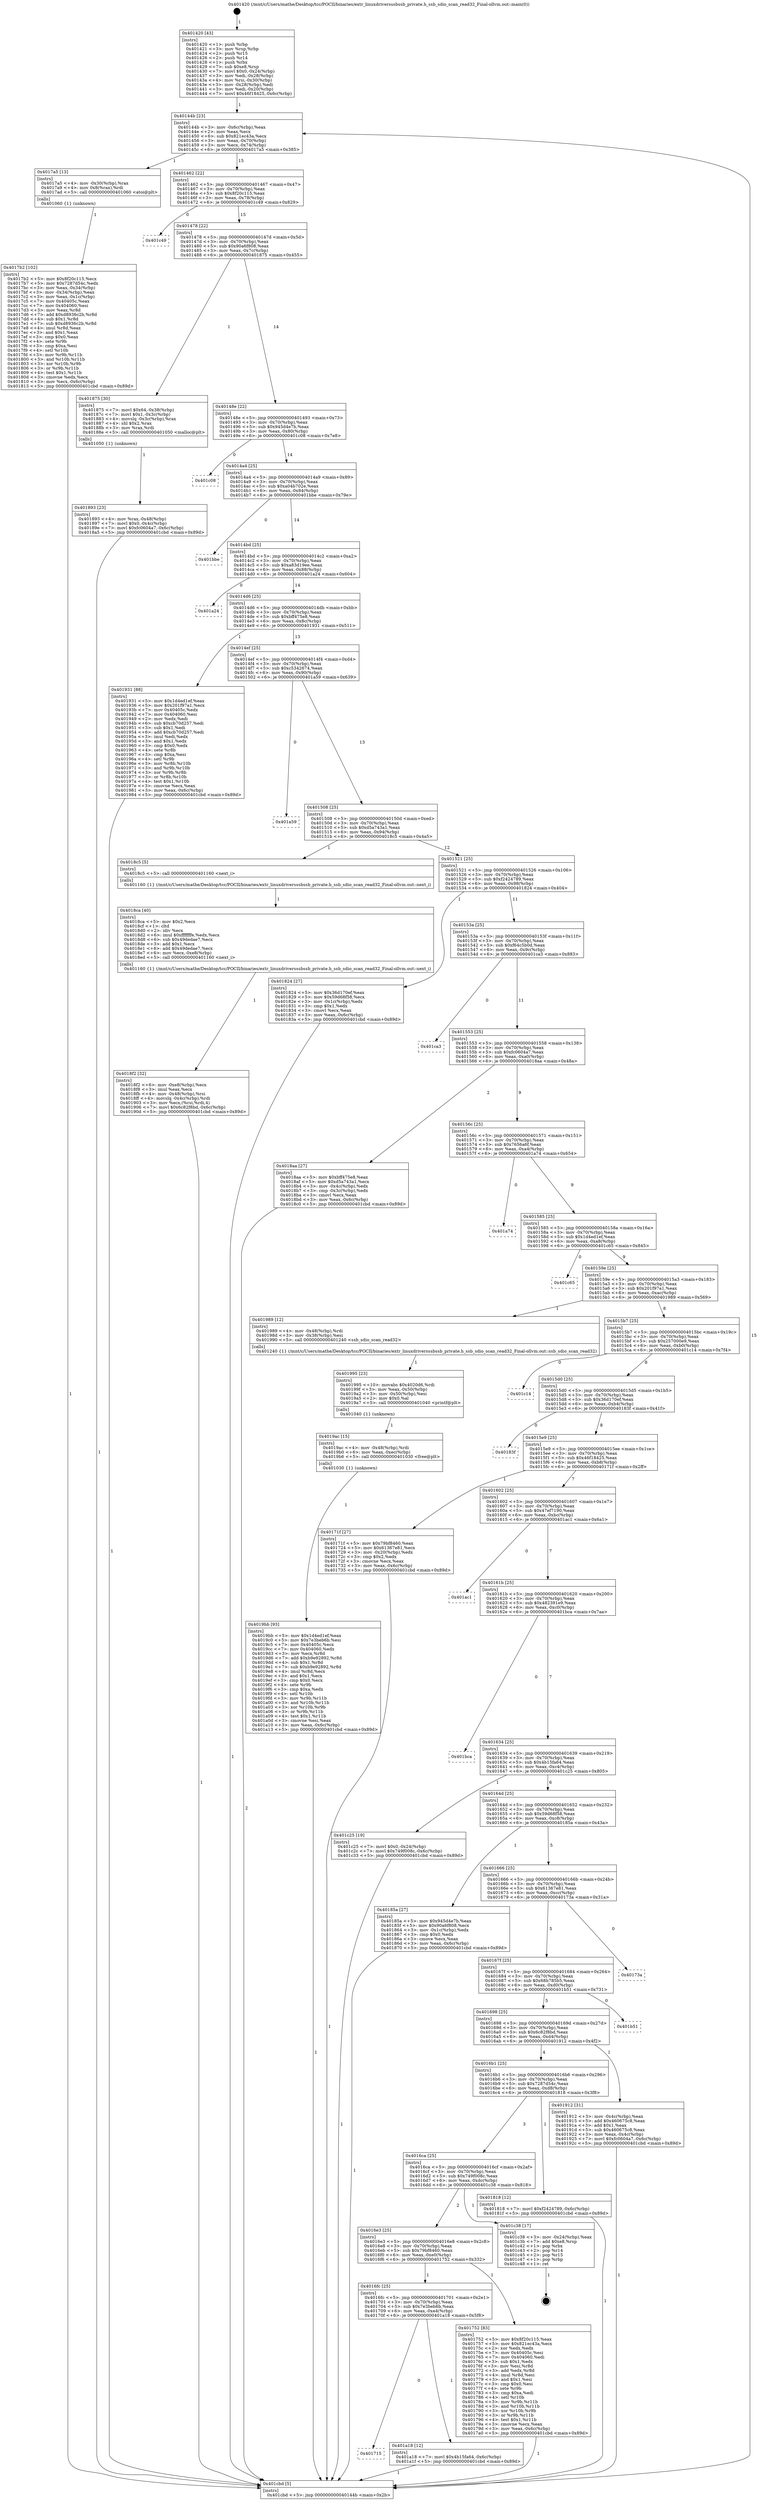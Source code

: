digraph "0x401420" {
  label = "0x401420 (/mnt/c/Users/mathe/Desktop/tcc/POCII/binaries/extr_linuxdriversssbssb_private.h_ssb_sdio_scan_read32_Final-ollvm.out::main(0))"
  labelloc = "t"
  node[shape=record]

  Entry [label="",width=0.3,height=0.3,shape=circle,fillcolor=black,style=filled]
  "0x40144b" [label="{
     0x40144b [23]\l
     | [instrs]\l
     &nbsp;&nbsp;0x40144b \<+3\>: mov -0x6c(%rbp),%eax\l
     &nbsp;&nbsp;0x40144e \<+2\>: mov %eax,%ecx\l
     &nbsp;&nbsp;0x401450 \<+6\>: sub $0x821ec43a,%ecx\l
     &nbsp;&nbsp;0x401456 \<+3\>: mov %eax,-0x70(%rbp)\l
     &nbsp;&nbsp;0x401459 \<+3\>: mov %ecx,-0x74(%rbp)\l
     &nbsp;&nbsp;0x40145c \<+6\>: je 00000000004017a5 \<main+0x385\>\l
  }"]
  "0x4017a5" [label="{
     0x4017a5 [13]\l
     | [instrs]\l
     &nbsp;&nbsp;0x4017a5 \<+4\>: mov -0x30(%rbp),%rax\l
     &nbsp;&nbsp;0x4017a9 \<+4\>: mov 0x8(%rax),%rdi\l
     &nbsp;&nbsp;0x4017ad \<+5\>: call 0000000000401060 \<atoi@plt\>\l
     | [calls]\l
     &nbsp;&nbsp;0x401060 \{1\} (unknown)\l
  }"]
  "0x401462" [label="{
     0x401462 [22]\l
     | [instrs]\l
     &nbsp;&nbsp;0x401462 \<+5\>: jmp 0000000000401467 \<main+0x47\>\l
     &nbsp;&nbsp;0x401467 \<+3\>: mov -0x70(%rbp),%eax\l
     &nbsp;&nbsp;0x40146a \<+5\>: sub $0x8f20c115,%eax\l
     &nbsp;&nbsp;0x40146f \<+3\>: mov %eax,-0x78(%rbp)\l
     &nbsp;&nbsp;0x401472 \<+6\>: je 0000000000401c49 \<main+0x829\>\l
  }"]
  Exit [label="",width=0.3,height=0.3,shape=circle,fillcolor=black,style=filled,peripheries=2]
  "0x401c49" [label="{
     0x401c49\l
  }", style=dashed]
  "0x401478" [label="{
     0x401478 [22]\l
     | [instrs]\l
     &nbsp;&nbsp;0x401478 \<+5\>: jmp 000000000040147d \<main+0x5d\>\l
     &nbsp;&nbsp;0x40147d \<+3\>: mov -0x70(%rbp),%eax\l
     &nbsp;&nbsp;0x401480 \<+5\>: sub $0x90a6f808,%eax\l
     &nbsp;&nbsp;0x401485 \<+3\>: mov %eax,-0x7c(%rbp)\l
     &nbsp;&nbsp;0x401488 \<+6\>: je 0000000000401875 \<main+0x455\>\l
  }"]
  "0x401715" [label="{
     0x401715\l
  }", style=dashed]
  "0x401875" [label="{
     0x401875 [30]\l
     | [instrs]\l
     &nbsp;&nbsp;0x401875 \<+7\>: movl $0x64,-0x38(%rbp)\l
     &nbsp;&nbsp;0x40187c \<+7\>: movl $0x1,-0x3c(%rbp)\l
     &nbsp;&nbsp;0x401883 \<+4\>: movslq -0x3c(%rbp),%rax\l
     &nbsp;&nbsp;0x401887 \<+4\>: shl $0x2,%rax\l
     &nbsp;&nbsp;0x40188b \<+3\>: mov %rax,%rdi\l
     &nbsp;&nbsp;0x40188e \<+5\>: call 0000000000401050 \<malloc@plt\>\l
     | [calls]\l
     &nbsp;&nbsp;0x401050 \{1\} (unknown)\l
  }"]
  "0x40148e" [label="{
     0x40148e [22]\l
     | [instrs]\l
     &nbsp;&nbsp;0x40148e \<+5\>: jmp 0000000000401493 \<main+0x73\>\l
     &nbsp;&nbsp;0x401493 \<+3\>: mov -0x70(%rbp),%eax\l
     &nbsp;&nbsp;0x401496 \<+5\>: sub $0x945d4e7b,%eax\l
     &nbsp;&nbsp;0x40149b \<+3\>: mov %eax,-0x80(%rbp)\l
     &nbsp;&nbsp;0x40149e \<+6\>: je 0000000000401c08 \<main+0x7e8\>\l
  }"]
  "0x401a18" [label="{
     0x401a18 [12]\l
     | [instrs]\l
     &nbsp;&nbsp;0x401a18 \<+7\>: movl $0x4b15fa64,-0x6c(%rbp)\l
     &nbsp;&nbsp;0x401a1f \<+5\>: jmp 0000000000401cbd \<main+0x89d\>\l
  }"]
  "0x401c08" [label="{
     0x401c08\l
  }", style=dashed]
  "0x4014a4" [label="{
     0x4014a4 [25]\l
     | [instrs]\l
     &nbsp;&nbsp;0x4014a4 \<+5\>: jmp 00000000004014a9 \<main+0x89\>\l
     &nbsp;&nbsp;0x4014a9 \<+3\>: mov -0x70(%rbp),%eax\l
     &nbsp;&nbsp;0x4014ac \<+5\>: sub $0xa04b702e,%eax\l
     &nbsp;&nbsp;0x4014b1 \<+6\>: mov %eax,-0x84(%rbp)\l
     &nbsp;&nbsp;0x4014b7 \<+6\>: je 0000000000401bbe \<main+0x79e\>\l
  }"]
  "0x4019bb" [label="{
     0x4019bb [93]\l
     | [instrs]\l
     &nbsp;&nbsp;0x4019bb \<+5\>: mov $0x1d4ed1ef,%eax\l
     &nbsp;&nbsp;0x4019c0 \<+5\>: mov $0x7e3beb6b,%esi\l
     &nbsp;&nbsp;0x4019c5 \<+7\>: mov 0x40405c,%ecx\l
     &nbsp;&nbsp;0x4019cc \<+7\>: mov 0x404060,%edx\l
     &nbsp;&nbsp;0x4019d3 \<+3\>: mov %ecx,%r8d\l
     &nbsp;&nbsp;0x4019d6 \<+7\>: add $0xb9e92892,%r8d\l
     &nbsp;&nbsp;0x4019dd \<+4\>: sub $0x1,%r8d\l
     &nbsp;&nbsp;0x4019e1 \<+7\>: sub $0xb9e92892,%r8d\l
     &nbsp;&nbsp;0x4019e8 \<+4\>: imul %r8d,%ecx\l
     &nbsp;&nbsp;0x4019ec \<+3\>: and $0x1,%ecx\l
     &nbsp;&nbsp;0x4019ef \<+3\>: cmp $0x0,%ecx\l
     &nbsp;&nbsp;0x4019f2 \<+4\>: sete %r9b\l
     &nbsp;&nbsp;0x4019f6 \<+3\>: cmp $0xa,%edx\l
     &nbsp;&nbsp;0x4019f9 \<+4\>: setl %r10b\l
     &nbsp;&nbsp;0x4019fd \<+3\>: mov %r9b,%r11b\l
     &nbsp;&nbsp;0x401a00 \<+3\>: and %r10b,%r11b\l
     &nbsp;&nbsp;0x401a03 \<+3\>: xor %r10b,%r9b\l
     &nbsp;&nbsp;0x401a06 \<+3\>: or %r9b,%r11b\l
     &nbsp;&nbsp;0x401a09 \<+4\>: test $0x1,%r11b\l
     &nbsp;&nbsp;0x401a0d \<+3\>: cmovne %esi,%eax\l
     &nbsp;&nbsp;0x401a10 \<+3\>: mov %eax,-0x6c(%rbp)\l
     &nbsp;&nbsp;0x401a13 \<+5\>: jmp 0000000000401cbd \<main+0x89d\>\l
  }"]
  "0x401bbe" [label="{
     0x401bbe\l
  }", style=dashed]
  "0x4014bd" [label="{
     0x4014bd [25]\l
     | [instrs]\l
     &nbsp;&nbsp;0x4014bd \<+5\>: jmp 00000000004014c2 \<main+0xa2\>\l
     &nbsp;&nbsp;0x4014c2 \<+3\>: mov -0x70(%rbp),%eax\l
     &nbsp;&nbsp;0x4014c5 \<+5\>: sub $0xa83d19ee,%eax\l
     &nbsp;&nbsp;0x4014ca \<+6\>: mov %eax,-0x88(%rbp)\l
     &nbsp;&nbsp;0x4014d0 \<+6\>: je 0000000000401a24 \<main+0x604\>\l
  }"]
  "0x4019ac" [label="{
     0x4019ac [15]\l
     | [instrs]\l
     &nbsp;&nbsp;0x4019ac \<+4\>: mov -0x48(%rbp),%rdi\l
     &nbsp;&nbsp;0x4019b0 \<+6\>: mov %eax,-0xec(%rbp)\l
     &nbsp;&nbsp;0x4019b6 \<+5\>: call 0000000000401030 \<free@plt\>\l
     | [calls]\l
     &nbsp;&nbsp;0x401030 \{1\} (unknown)\l
  }"]
  "0x401a24" [label="{
     0x401a24\l
  }", style=dashed]
  "0x4014d6" [label="{
     0x4014d6 [25]\l
     | [instrs]\l
     &nbsp;&nbsp;0x4014d6 \<+5\>: jmp 00000000004014db \<main+0xbb\>\l
     &nbsp;&nbsp;0x4014db \<+3\>: mov -0x70(%rbp),%eax\l
     &nbsp;&nbsp;0x4014de \<+5\>: sub $0xbff475e8,%eax\l
     &nbsp;&nbsp;0x4014e3 \<+6\>: mov %eax,-0x8c(%rbp)\l
     &nbsp;&nbsp;0x4014e9 \<+6\>: je 0000000000401931 \<main+0x511\>\l
  }"]
  "0x401995" [label="{
     0x401995 [23]\l
     | [instrs]\l
     &nbsp;&nbsp;0x401995 \<+10\>: movabs $0x4020d6,%rdi\l
     &nbsp;&nbsp;0x40199f \<+3\>: mov %eax,-0x50(%rbp)\l
     &nbsp;&nbsp;0x4019a2 \<+3\>: mov -0x50(%rbp),%esi\l
     &nbsp;&nbsp;0x4019a5 \<+2\>: mov $0x0,%al\l
     &nbsp;&nbsp;0x4019a7 \<+5\>: call 0000000000401040 \<printf@plt\>\l
     | [calls]\l
     &nbsp;&nbsp;0x401040 \{1\} (unknown)\l
  }"]
  "0x401931" [label="{
     0x401931 [88]\l
     | [instrs]\l
     &nbsp;&nbsp;0x401931 \<+5\>: mov $0x1d4ed1ef,%eax\l
     &nbsp;&nbsp;0x401936 \<+5\>: mov $0x201f97a1,%ecx\l
     &nbsp;&nbsp;0x40193b \<+7\>: mov 0x40405c,%edx\l
     &nbsp;&nbsp;0x401942 \<+7\>: mov 0x404060,%esi\l
     &nbsp;&nbsp;0x401949 \<+2\>: mov %edx,%edi\l
     &nbsp;&nbsp;0x40194b \<+6\>: sub $0xcb70d257,%edi\l
     &nbsp;&nbsp;0x401951 \<+3\>: sub $0x1,%edi\l
     &nbsp;&nbsp;0x401954 \<+6\>: add $0xcb70d257,%edi\l
     &nbsp;&nbsp;0x40195a \<+3\>: imul %edi,%edx\l
     &nbsp;&nbsp;0x40195d \<+3\>: and $0x1,%edx\l
     &nbsp;&nbsp;0x401960 \<+3\>: cmp $0x0,%edx\l
     &nbsp;&nbsp;0x401963 \<+4\>: sete %r8b\l
     &nbsp;&nbsp;0x401967 \<+3\>: cmp $0xa,%esi\l
     &nbsp;&nbsp;0x40196a \<+4\>: setl %r9b\l
     &nbsp;&nbsp;0x40196e \<+3\>: mov %r8b,%r10b\l
     &nbsp;&nbsp;0x401971 \<+3\>: and %r9b,%r10b\l
     &nbsp;&nbsp;0x401974 \<+3\>: xor %r9b,%r8b\l
     &nbsp;&nbsp;0x401977 \<+3\>: or %r8b,%r10b\l
     &nbsp;&nbsp;0x40197a \<+4\>: test $0x1,%r10b\l
     &nbsp;&nbsp;0x40197e \<+3\>: cmovne %ecx,%eax\l
     &nbsp;&nbsp;0x401981 \<+3\>: mov %eax,-0x6c(%rbp)\l
     &nbsp;&nbsp;0x401984 \<+5\>: jmp 0000000000401cbd \<main+0x89d\>\l
  }"]
  "0x4014ef" [label="{
     0x4014ef [25]\l
     | [instrs]\l
     &nbsp;&nbsp;0x4014ef \<+5\>: jmp 00000000004014f4 \<main+0xd4\>\l
     &nbsp;&nbsp;0x4014f4 \<+3\>: mov -0x70(%rbp),%eax\l
     &nbsp;&nbsp;0x4014f7 \<+5\>: sub $0xc5342674,%eax\l
     &nbsp;&nbsp;0x4014fc \<+6\>: mov %eax,-0x90(%rbp)\l
     &nbsp;&nbsp;0x401502 \<+6\>: je 0000000000401a59 \<main+0x639\>\l
  }"]
  "0x4018f2" [label="{
     0x4018f2 [32]\l
     | [instrs]\l
     &nbsp;&nbsp;0x4018f2 \<+6\>: mov -0xe8(%rbp),%ecx\l
     &nbsp;&nbsp;0x4018f8 \<+3\>: imul %eax,%ecx\l
     &nbsp;&nbsp;0x4018fb \<+4\>: mov -0x48(%rbp),%rsi\l
     &nbsp;&nbsp;0x4018ff \<+4\>: movslq -0x4c(%rbp),%rdi\l
     &nbsp;&nbsp;0x401903 \<+3\>: mov %ecx,(%rsi,%rdi,4)\l
     &nbsp;&nbsp;0x401906 \<+7\>: movl $0x6c82f8bd,-0x6c(%rbp)\l
     &nbsp;&nbsp;0x40190d \<+5\>: jmp 0000000000401cbd \<main+0x89d\>\l
  }"]
  "0x401a59" [label="{
     0x401a59\l
  }", style=dashed]
  "0x401508" [label="{
     0x401508 [25]\l
     | [instrs]\l
     &nbsp;&nbsp;0x401508 \<+5\>: jmp 000000000040150d \<main+0xed\>\l
     &nbsp;&nbsp;0x40150d \<+3\>: mov -0x70(%rbp),%eax\l
     &nbsp;&nbsp;0x401510 \<+5\>: sub $0xd5a743a1,%eax\l
     &nbsp;&nbsp;0x401515 \<+6\>: mov %eax,-0x94(%rbp)\l
     &nbsp;&nbsp;0x40151b \<+6\>: je 00000000004018c5 \<main+0x4a5\>\l
  }"]
  "0x4018ca" [label="{
     0x4018ca [40]\l
     | [instrs]\l
     &nbsp;&nbsp;0x4018ca \<+5\>: mov $0x2,%ecx\l
     &nbsp;&nbsp;0x4018cf \<+1\>: cltd\l
     &nbsp;&nbsp;0x4018d0 \<+2\>: idiv %ecx\l
     &nbsp;&nbsp;0x4018d2 \<+6\>: imul $0xfffffffe,%edx,%ecx\l
     &nbsp;&nbsp;0x4018d8 \<+6\>: sub $0x49dedae7,%ecx\l
     &nbsp;&nbsp;0x4018de \<+3\>: add $0x1,%ecx\l
     &nbsp;&nbsp;0x4018e1 \<+6\>: add $0x49dedae7,%ecx\l
     &nbsp;&nbsp;0x4018e7 \<+6\>: mov %ecx,-0xe8(%rbp)\l
     &nbsp;&nbsp;0x4018ed \<+5\>: call 0000000000401160 \<next_i\>\l
     | [calls]\l
     &nbsp;&nbsp;0x401160 \{1\} (/mnt/c/Users/mathe/Desktop/tcc/POCII/binaries/extr_linuxdriversssbssb_private.h_ssb_sdio_scan_read32_Final-ollvm.out::next_i)\l
  }"]
  "0x4018c5" [label="{
     0x4018c5 [5]\l
     | [instrs]\l
     &nbsp;&nbsp;0x4018c5 \<+5\>: call 0000000000401160 \<next_i\>\l
     | [calls]\l
     &nbsp;&nbsp;0x401160 \{1\} (/mnt/c/Users/mathe/Desktop/tcc/POCII/binaries/extr_linuxdriversssbssb_private.h_ssb_sdio_scan_read32_Final-ollvm.out::next_i)\l
  }"]
  "0x401521" [label="{
     0x401521 [25]\l
     | [instrs]\l
     &nbsp;&nbsp;0x401521 \<+5\>: jmp 0000000000401526 \<main+0x106\>\l
     &nbsp;&nbsp;0x401526 \<+3\>: mov -0x70(%rbp),%eax\l
     &nbsp;&nbsp;0x401529 \<+5\>: sub $0xf2424789,%eax\l
     &nbsp;&nbsp;0x40152e \<+6\>: mov %eax,-0x98(%rbp)\l
     &nbsp;&nbsp;0x401534 \<+6\>: je 0000000000401824 \<main+0x404\>\l
  }"]
  "0x401893" [label="{
     0x401893 [23]\l
     | [instrs]\l
     &nbsp;&nbsp;0x401893 \<+4\>: mov %rax,-0x48(%rbp)\l
     &nbsp;&nbsp;0x401897 \<+7\>: movl $0x0,-0x4c(%rbp)\l
     &nbsp;&nbsp;0x40189e \<+7\>: movl $0xfc0604a7,-0x6c(%rbp)\l
     &nbsp;&nbsp;0x4018a5 \<+5\>: jmp 0000000000401cbd \<main+0x89d\>\l
  }"]
  "0x401824" [label="{
     0x401824 [27]\l
     | [instrs]\l
     &nbsp;&nbsp;0x401824 \<+5\>: mov $0x36d170ef,%eax\l
     &nbsp;&nbsp;0x401829 \<+5\>: mov $0x59d68f58,%ecx\l
     &nbsp;&nbsp;0x40182e \<+3\>: mov -0x1c(%rbp),%edx\l
     &nbsp;&nbsp;0x401831 \<+3\>: cmp $0x1,%edx\l
     &nbsp;&nbsp;0x401834 \<+3\>: cmovl %ecx,%eax\l
     &nbsp;&nbsp;0x401837 \<+3\>: mov %eax,-0x6c(%rbp)\l
     &nbsp;&nbsp;0x40183a \<+5\>: jmp 0000000000401cbd \<main+0x89d\>\l
  }"]
  "0x40153a" [label="{
     0x40153a [25]\l
     | [instrs]\l
     &nbsp;&nbsp;0x40153a \<+5\>: jmp 000000000040153f \<main+0x11f\>\l
     &nbsp;&nbsp;0x40153f \<+3\>: mov -0x70(%rbp),%eax\l
     &nbsp;&nbsp;0x401542 \<+5\>: sub $0xf64c5b0d,%eax\l
     &nbsp;&nbsp;0x401547 \<+6\>: mov %eax,-0x9c(%rbp)\l
     &nbsp;&nbsp;0x40154d \<+6\>: je 0000000000401ca3 \<main+0x883\>\l
  }"]
  "0x4017b2" [label="{
     0x4017b2 [102]\l
     | [instrs]\l
     &nbsp;&nbsp;0x4017b2 \<+5\>: mov $0x8f20c115,%ecx\l
     &nbsp;&nbsp;0x4017b7 \<+5\>: mov $0x7287d54c,%edx\l
     &nbsp;&nbsp;0x4017bc \<+3\>: mov %eax,-0x34(%rbp)\l
     &nbsp;&nbsp;0x4017bf \<+3\>: mov -0x34(%rbp),%eax\l
     &nbsp;&nbsp;0x4017c2 \<+3\>: mov %eax,-0x1c(%rbp)\l
     &nbsp;&nbsp;0x4017c5 \<+7\>: mov 0x40405c,%eax\l
     &nbsp;&nbsp;0x4017cc \<+7\>: mov 0x404060,%esi\l
     &nbsp;&nbsp;0x4017d3 \<+3\>: mov %eax,%r8d\l
     &nbsp;&nbsp;0x4017d6 \<+7\>: add $0xd8936c2b,%r8d\l
     &nbsp;&nbsp;0x4017dd \<+4\>: sub $0x1,%r8d\l
     &nbsp;&nbsp;0x4017e1 \<+7\>: sub $0xd8936c2b,%r8d\l
     &nbsp;&nbsp;0x4017e8 \<+4\>: imul %r8d,%eax\l
     &nbsp;&nbsp;0x4017ec \<+3\>: and $0x1,%eax\l
     &nbsp;&nbsp;0x4017ef \<+3\>: cmp $0x0,%eax\l
     &nbsp;&nbsp;0x4017f2 \<+4\>: sete %r9b\l
     &nbsp;&nbsp;0x4017f6 \<+3\>: cmp $0xa,%esi\l
     &nbsp;&nbsp;0x4017f9 \<+4\>: setl %r10b\l
     &nbsp;&nbsp;0x4017fd \<+3\>: mov %r9b,%r11b\l
     &nbsp;&nbsp;0x401800 \<+3\>: and %r10b,%r11b\l
     &nbsp;&nbsp;0x401803 \<+3\>: xor %r10b,%r9b\l
     &nbsp;&nbsp;0x401806 \<+3\>: or %r9b,%r11b\l
     &nbsp;&nbsp;0x401809 \<+4\>: test $0x1,%r11b\l
     &nbsp;&nbsp;0x40180d \<+3\>: cmovne %edx,%ecx\l
     &nbsp;&nbsp;0x401810 \<+3\>: mov %ecx,-0x6c(%rbp)\l
     &nbsp;&nbsp;0x401813 \<+5\>: jmp 0000000000401cbd \<main+0x89d\>\l
  }"]
  "0x401ca3" [label="{
     0x401ca3\l
  }", style=dashed]
  "0x401553" [label="{
     0x401553 [25]\l
     | [instrs]\l
     &nbsp;&nbsp;0x401553 \<+5\>: jmp 0000000000401558 \<main+0x138\>\l
     &nbsp;&nbsp;0x401558 \<+3\>: mov -0x70(%rbp),%eax\l
     &nbsp;&nbsp;0x40155b \<+5\>: sub $0xfc0604a7,%eax\l
     &nbsp;&nbsp;0x401560 \<+6\>: mov %eax,-0xa0(%rbp)\l
     &nbsp;&nbsp;0x401566 \<+6\>: je 00000000004018aa \<main+0x48a\>\l
  }"]
  "0x4016fc" [label="{
     0x4016fc [25]\l
     | [instrs]\l
     &nbsp;&nbsp;0x4016fc \<+5\>: jmp 0000000000401701 \<main+0x2e1\>\l
     &nbsp;&nbsp;0x401701 \<+3\>: mov -0x70(%rbp),%eax\l
     &nbsp;&nbsp;0x401704 \<+5\>: sub $0x7e3beb6b,%eax\l
     &nbsp;&nbsp;0x401709 \<+6\>: mov %eax,-0xe4(%rbp)\l
     &nbsp;&nbsp;0x40170f \<+6\>: je 0000000000401a18 \<main+0x5f8\>\l
  }"]
  "0x4018aa" [label="{
     0x4018aa [27]\l
     | [instrs]\l
     &nbsp;&nbsp;0x4018aa \<+5\>: mov $0xbff475e8,%eax\l
     &nbsp;&nbsp;0x4018af \<+5\>: mov $0xd5a743a1,%ecx\l
     &nbsp;&nbsp;0x4018b4 \<+3\>: mov -0x4c(%rbp),%edx\l
     &nbsp;&nbsp;0x4018b7 \<+3\>: cmp -0x3c(%rbp),%edx\l
     &nbsp;&nbsp;0x4018ba \<+3\>: cmovl %ecx,%eax\l
     &nbsp;&nbsp;0x4018bd \<+3\>: mov %eax,-0x6c(%rbp)\l
     &nbsp;&nbsp;0x4018c0 \<+5\>: jmp 0000000000401cbd \<main+0x89d\>\l
  }"]
  "0x40156c" [label="{
     0x40156c [25]\l
     | [instrs]\l
     &nbsp;&nbsp;0x40156c \<+5\>: jmp 0000000000401571 \<main+0x151\>\l
     &nbsp;&nbsp;0x401571 \<+3\>: mov -0x70(%rbp),%eax\l
     &nbsp;&nbsp;0x401574 \<+5\>: sub $0x7656a6f,%eax\l
     &nbsp;&nbsp;0x401579 \<+6\>: mov %eax,-0xa4(%rbp)\l
     &nbsp;&nbsp;0x40157f \<+6\>: je 0000000000401a74 \<main+0x654\>\l
  }"]
  "0x401752" [label="{
     0x401752 [83]\l
     | [instrs]\l
     &nbsp;&nbsp;0x401752 \<+5\>: mov $0x8f20c115,%eax\l
     &nbsp;&nbsp;0x401757 \<+5\>: mov $0x821ec43a,%ecx\l
     &nbsp;&nbsp;0x40175c \<+2\>: xor %edx,%edx\l
     &nbsp;&nbsp;0x40175e \<+7\>: mov 0x40405c,%esi\l
     &nbsp;&nbsp;0x401765 \<+7\>: mov 0x404060,%edi\l
     &nbsp;&nbsp;0x40176c \<+3\>: sub $0x1,%edx\l
     &nbsp;&nbsp;0x40176f \<+3\>: mov %esi,%r8d\l
     &nbsp;&nbsp;0x401772 \<+3\>: add %edx,%r8d\l
     &nbsp;&nbsp;0x401775 \<+4\>: imul %r8d,%esi\l
     &nbsp;&nbsp;0x401779 \<+3\>: and $0x1,%esi\l
     &nbsp;&nbsp;0x40177c \<+3\>: cmp $0x0,%esi\l
     &nbsp;&nbsp;0x40177f \<+4\>: sete %r9b\l
     &nbsp;&nbsp;0x401783 \<+3\>: cmp $0xa,%edi\l
     &nbsp;&nbsp;0x401786 \<+4\>: setl %r10b\l
     &nbsp;&nbsp;0x40178a \<+3\>: mov %r9b,%r11b\l
     &nbsp;&nbsp;0x40178d \<+3\>: and %r10b,%r11b\l
     &nbsp;&nbsp;0x401790 \<+3\>: xor %r10b,%r9b\l
     &nbsp;&nbsp;0x401793 \<+3\>: or %r9b,%r11b\l
     &nbsp;&nbsp;0x401796 \<+4\>: test $0x1,%r11b\l
     &nbsp;&nbsp;0x40179a \<+3\>: cmovne %ecx,%eax\l
     &nbsp;&nbsp;0x40179d \<+3\>: mov %eax,-0x6c(%rbp)\l
     &nbsp;&nbsp;0x4017a0 \<+5\>: jmp 0000000000401cbd \<main+0x89d\>\l
  }"]
  "0x401a74" [label="{
     0x401a74\l
  }", style=dashed]
  "0x401585" [label="{
     0x401585 [25]\l
     | [instrs]\l
     &nbsp;&nbsp;0x401585 \<+5\>: jmp 000000000040158a \<main+0x16a\>\l
     &nbsp;&nbsp;0x40158a \<+3\>: mov -0x70(%rbp),%eax\l
     &nbsp;&nbsp;0x40158d \<+5\>: sub $0x1d4ed1ef,%eax\l
     &nbsp;&nbsp;0x401592 \<+6\>: mov %eax,-0xa8(%rbp)\l
     &nbsp;&nbsp;0x401598 \<+6\>: je 0000000000401c65 \<main+0x845\>\l
  }"]
  "0x4016e3" [label="{
     0x4016e3 [25]\l
     | [instrs]\l
     &nbsp;&nbsp;0x4016e3 \<+5\>: jmp 00000000004016e8 \<main+0x2c8\>\l
     &nbsp;&nbsp;0x4016e8 \<+3\>: mov -0x70(%rbp),%eax\l
     &nbsp;&nbsp;0x4016eb \<+5\>: sub $0x79bf8460,%eax\l
     &nbsp;&nbsp;0x4016f0 \<+6\>: mov %eax,-0xe0(%rbp)\l
     &nbsp;&nbsp;0x4016f6 \<+6\>: je 0000000000401752 \<main+0x332\>\l
  }"]
  "0x401c65" [label="{
     0x401c65\l
  }", style=dashed]
  "0x40159e" [label="{
     0x40159e [25]\l
     | [instrs]\l
     &nbsp;&nbsp;0x40159e \<+5\>: jmp 00000000004015a3 \<main+0x183\>\l
     &nbsp;&nbsp;0x4015a3 \<+3\>: mov -0x70(%rbp),%eax\l
     &nbsp;&nbsp;0x4015a6 \<+5\>: sub $0x201f97a1,%eax\l
     &nbsp;&nbsp;0x4015ab \<+6\>: mov %eax,-0xac(%rbp)\l
     &nbsp;&nbsp;0x4015b1 \<+6\>: je 0000000000401989 \<main+0x569\>\l
  }"]
  "0x401c38" [label="{
     0x401c38 [17]\l
     | [instrs]\l
     &nbsp;&nbsp;0x401c38 \<+3\>: mov -0x24(%rbp),%eax\l
     &nbsp;&nbsp;0x401c3b \<+7\>: add $0xe8,%rsp\l
     &nbsp;&nbsp;0x401c42 \<+1\>: pop %rbx\l
     &nbsp;&nbsp;0x401c43 \<+2\>: pop %r14\l
     &nbsp;&nbsp;0x401c45 \<+2\>: pop %r15\l
     &nbsp;&nbsp;0x401c47 \<+1\>: pop %rbp\l
     &nbsp;&nbsp;0x401c48 \<+1\>: ret\l
  }"]
  "0x401989" [label="{
     0x401989 [12]\l
     | [instrs]\l
     &nbsp;&nbsp;0x401989 \<+4\>: mov -0x48(%rbp),%rdi\l
     &nbsp;&nbsp;0x40198d \<+3\>: mov -0x38(%rbp),%esi\l
     &nbsp;&nbsp;0x401990 \<+5\>: call 0000000000401240 \<ssb_sdio_scan_read32\>\l
     | [calls]\l
     &nbsp;&nbsp;0x401240 \{1\} (/mnt/c/Users/mathe/Desktop/tcc/POCII/binaries/extr_linuxdriversssbssb_private.h_ssb_sdio_scan_read32_Final-ollvm.out::ssb_sdio_scan_read32)\l
  }"]
  "0x4015b7" [label="{
     0x4015b7 [25]\l
     | [instrs]\l
     &nbsp;&nbsp;0x4015b7 \<+5\>: jmp 00000000004015bc \<main+0x19c\>\l
     &nbsp;&nbsp;0x4015bc \<+3\>: mov -0x70(%rbp),%eax\l
     &nbsp;&nbsp;0x4015bf \<+5\>: sub $0x257000e9,%eax\l
     &nbsp;&nbsp;0x4015c4 \<+6\>: mov %eax,-0xb0(%rbp)\l
     &nbsp;&nbsp;0x4015ca \<+6\>: je 0000000000401c14 \<main+0x7f4\>\l
  }"]
  "0x4016ca" [label="{
     0x4016ca [25]\l
     | [instrs]\l
     &nbsp;&nbsp;0x4016ca \<+5\>: jmp 00000000004016cf \<main+0x2af\>\l
     &nbsp;&nbsp;0x4016cf \<+3\>: mov -0x70(%rbp),%eax\l
     &nbsp;&nbsp;0x4016d2 \<+5\>: sub $0x749f008c,%eax\l
     &nbsp;&nbsp;0x4016d7 \<+6\>: mov %eax,-0xdc(%rbp)\l
     &nbsp;&nbsp;0x4016dd \<+6\>: je 0000000000401c38 \<main+0x818\>\l
  }"]
  "0x401c14" [label="{
     0x401c14\l
  }", style=dashed]
  "0x4015d0" [label="{
     0x4015d0 [25]\l
     | [instrs]\l
     &nbsp;&nbsp;0x4015d0 \<+5\>: jmp 00000000004015d5 \<main+0x1b5\>\l
     &nbsp;&nbsp;0x4015d5 \<+3\>: mov -0x70(%rbp),%eax\l
     &nbsp;&nbsp;0x4015d8 \<+5\>: sub $0x36d170ef,%eax\l
     &nbsp;&nbsp;0x4015dd \<+6\>: mov %eax,-0xb4(%rbp)\l
     &nbsp;&nbsp;0x4015e3 \<+6\>: je 000000000040183f \<main+0x41f\>\l
  }"]
  "0x401818" [label="{
     0x401818 [12]\l
     | [instrs]\l
     &nbsp;&nbsp;0x401818 \<+7\>: movl $0xf2424789,-0x6c(%rbp)\l
     &nbsp;&nbsp;0x40181f \<+5\>: jmp 0000000000401cbd \<main+0x89d\>\l
  }"]
  "0x40183f" [label="{
     0x40183f\l
  }", style=dashed]
  "0x4015e9" [label="{
     0x4015e9 [25]\l
     | [instrs]\l
     &nbsp;&nbsp;0x4015e9 \<+5\>: jmp 00000000004015ee \<main+0x1ce\>\l
     &nbsp;&nbsp;0x4015ee \<+3\>: mov -0x70(%rbp),%eax\l
     &nbsp;&nbsp;0x4015f1 \<+5\>: sub $0x46f18425,%eax\l
     &nbsp;&nbsp;0x4015f6 \<+6\>: mov %eax,-0xb8(%rbp)\l
     &nbsp;&nbsp;0x4015fc \<+6\>: je 000000000040171f \<main+0x2ff\>\l
  }"]
  "0x4016b1" [label="{
     0x4016b1 [25]\l
     | [instrs]\l
     &nbsp;&nbsp;0x4016b1 \<+5\>: jmp 00000000004016b6 \<main+0x296\>\l
     &nbsp;&nbsp;0x4016b6 \<+3\>: mov -0x70(%rbp),%eax\l
     &nbsp;&nbsp;0x4016b9 \<+5\>: sub $0x7287d54c,%eax\l
     &nbsp;&nbsp;0x4016be \<+6\>: mov %eax,-0xd8(%rbp)\l
     &nbsp;&nbsp;0x4016c4 \<+6\>: je 0000000000401818 \<main+0x3f8\>\l
  }"]
  "0x40171f" [label="{
     0x40171f [27]\l
     | [instrs]\l
     &nbsp;&nbsp;0x40171f \<+5\>: mov $0x79bf8460,%eax\l
     &nbsp;&nbsp;0x401724 \<+5\>: mov $0x61367e81,%ecx\l
     &nbsp;&nbsp;0x401729 \<+3\>: mov -0x20(%rbp),%edx\l
     &nbsp;&nbsp;0x40172c \<+3\>: cmp $0x2,%edx\l
     &nbsp;&nbsp;0x40172f \<+3\>: cmovne %ecx,%eax\l
     &nbsp;&nbsp;0x401732 \<+3\>: mov %eax,-0x6c(%rbp)\l
     &nbsp;&nbsp;0x401735 \<+5\>: jmp 0000000000401cbd \<main+0x89d\>\l
  }"]
  "0x401602" [label="{
     0x401602 [25]\l
     | [instrs]\l
     &nbsp;&nbsp;0x401602 \<+5\>: jmp 0000000000401607 \<main+0x1e7\>\l
     &nbsp;&nbsp;0x401607 \<+3\>: mov -0x70(%rbp),%eax\l
     &nbsp;&nbsp;0x40160a \<+5\>: sub $0x47ef7190,%eax\l
     &nbsp;&nbsp;0x40160f \<+6\>: mov %eax,-0xbc(%rbp)\l
     &nbsp;&nbsp;0x401615 \<+6\>: je 0000000000401ac1 \<main+0x6a1\>\l
  }"]
  "0x401cbd" [label="{
     0x401cbd [5]\l
     | [instrs]\l
     &nbsp;&nbsp;0x401cbd \<+5\>: jmp 000000000040144b \<main+0x2b\>\l
  }"]
  "0x401420" [label="{
     0x401420 [43]\l
     | [instrs]\l
     &nbsp;&nbsp;0x401420 \<+1\>: push %rbp\l
     &nbsp;&nbsp;0x401421 \<+3\>: mov %rsp,%rbp\l
     &nbsp;&nbsp;0x401424 \<+2\>: push %r15\l
     &nbsp;&nbsp;0x401426 \<+2\>: push %r14\l
     &nbsp;&nbsp;0x401428 \<+1\>: push %rbx\l
     &nbsp;&nbsp;0x401429 \<+7\>: sub $0xe8,%rsp\l
     &nbsp;&nbsp;0x401430 \<+7\>: movl $0x0,-0x24(%rbp)\l
     &nbsp;&nbsp;0x401437 \<+3\>: mov %edi,-0x28(%rbp)\l
     &nbsp;&nbsp;0x40143a \<+4\>: mov %rsi,-0x30(%rbp)\l
     &nbsp;&nbsp;0x40143e \<+3\>: mov -0x28(%rbp),%edi\l
     &nbsp;&nbsp;0x401441 \<+3\>: mov %edi,-0x20(%rbp)\l
     &nbsp;&nbsp;0x401444 \<+7\>: movl $0x46f18425,-0x6c(%rbp)\l
  }"]
  "0x401912" [label="{
     0x401912 [31]\l
     | [instrs]\l
     &nbsp;&nbsp;0x401912 \<+3\>: mov -0x4c(%rbp),%eax\l
     &nbsp;&nbsp;0x401915 \<+5\>: add $0x460675c8,%eax\l
     &nbsp;&nbsp;0x40191a \<+3\>: add $0x1,%eax\l
     &nbsp;&nbsp;0x40191d \<+5\>: sub $0x460675c8,%eax\l
     &nbsp;&nbsp;0x401922 \<+3\>: mov %eax,-0x4c(%rbp)\l
     &nbsp;&nbsp;0x401925 \<+7\>: movl $0xfc0604a7,-0x6c(%rbp)\l
     &nbsp;&nbsp;0x40192c \<+5\>: jmp 0000000000401cbd \<main+0x89d\>\l
  }"]
  "0x401ac1" [label="{
     0x401ac1\l
  }", style=dashed]
  "0x40161b" [label="{
     0x40161b [25]\l
     | [instrs]\l
     &nbsp;&nbsp;0x40161b \<+5\>: jmp 0000000000401620 \<main+0x200\>\l
     &nbsp;&nbsp;0x401620 \<+3\>: mov -0x70(%rbp),%eax\l
     &nbsp;&nbsp;0x401623 \<+5\>: sub $0x482391e9,%eax\l
     &nbsp;&nbsp;0x401628 \<+6\>: mov %eax,-0xc0(%rbp)\l
     &nbsp;&nbsp;0x40162e \<+6\>: je 0000000000401bca \<main+0x7aa\>\l
  }"]
  "0x401698" [label="{
     0x401698 [25]\l
     | [instrs]\l
     &nbsp;&nbsp;0x401698 \<+5\>: jmp 000000000040169d \<main+0x27d\>\l
     &nbsp;&nbsp;0x40169d \<+3\>: mov -0x70(%rbp),%eax\l
     &nbsp;&nbsp;0x4016a0 \<+5\>: sub $0x6c82f8bd,%eax\l
     &nbsp;&nbsp;0x4016a5 \<+6\>: mov %eax,-0xd4(%rbp)\l
     &nbsp;&nbsp;0x4016ab \<+6\>: je 0000000000401912 \<main+0x4f2\>\l
  }"]
  "0x401bca" [label="{
     0x401bca\l
  }", style=dashed]
  "0x401634" [label="{
     0x401634 [25]\l
     | [instrs]\l
     &nbsp;&nbsp;0x401634 \<+5\>: jmp 0000000000401639 \<main+0x219\>\l
     &nbsp;&nbsp;0x401639 \<+3\>: mov -0x70(%rbp),%eax\l
     &nbsp;&nbsp;0x40163c \<+5\>: sub $0x4b15fa64,%eax\l
     &nbsp;&nbsp;0x401641 \<+6\>: mov %eax,-0xc4(%rbp)\l
     &nbsp;&nbsp;0x401647 \<+6\>: je 0000000000401c25 \<main+0x805\>\l
  }"]
  "0x401b51" [label="{
     0x401b51\l
  }", style=dashed]
  "0x401c25" [label="{
     0x401c25 [19]\l
     | [instrs]\l
     &nbsp;&nbsp;0x401c25 \<+7\>: movl $0x0,-0x24(%rbp)\l
     &nbsp;&nbsp;0x401c2c \<+7\>: movl $0x749f008c,-0x6c(%rbp)\l
     &nbsp;&nbsp;0x401c33 \<+5\>: jmp 0000000000401cbd \<main+0x89d\>\l
  }"]
  "0x40164d" [label="{
     0x40164d [25]\l
     | [instrs]\l
     &nbsp;&nbsp;0x40164d \<+5\>: jmp 0000000000401652 \<main+0x232\>\l
     &nbsp;&nbsp;0x401652 \<+3\>: mov -0x70(%rbp),%eax\l
     &nbsp;&nbsp;0x401655 \<+5\>: sub $0x59d68f58,%eax\l
     &nbsp;&nbsp;0x40165a \<+6\>: mov %eax,-0xc8(%rbp)\l
     &nbsp;&nbsp;0x401660 \<+6\>: je 000000000040185a \<main+0x43a\>\l
  }"]
  "0x40167f" [label="{
     0x40167f [25]\l
     | [instrs]\l
     &nbsp;&nbsp;0x40167f \<+5\>: jmp 0000000000401684 \<main+0x264\>\l
     &nbsp;&nbsp;0x401684 \<+3\>: mov -0x70(%rbp),%eax\l
     &nbsp;&nbsp;0x401687 \<+5\>: sub $0x68b785b5,%eax\l
     &nbsp;&nbsp;0x40168c \<+6\>: mov %eax,-0xd0(%rbp)\l
     &nbsp;&nbsp;0x401692 \<+6\>: je 0000000000401b51 \<main+0x731\>\l
  }"]
  "0x40185a" [label="{
     0x40185a [27]\l
     | [instrs]\l
     &nbsp;&nbsp;0x40185a \<+5\>: mov $0x945d4e7b,%eax\l
     &nbsp;&nbsp;0x40185f \<+5\>: mov $0x90a6f808,%ecx\l
     &nbsp;&nbsp;0x401864 \<+3\>: mov -0x1c(%rbp),%edx\l
     &nbsp;&nbsp;0x401867 \<+3\>: cmp $0x0,%edx\l
     &nbsp;&nbsp;0x40186a \<+3\>: cmove %ecx,%eax\l
     &nbsp;&nbsp;0x40186d \<+3\>: mov %eax,-0x6c(%rbp)\l
     &nbsp;&nbsp;0x401870 \<+5\>: jmp 0000000000401cbd \<main+0x89d\>\l
  }"]
  "0x401666" [label="{
     0x401666 [25]\l
     | [instrs]\l
     &nbsp;&nbsp;0x401666 \<+5\>: jmp 000000000040166b \<main+0x24b\>\l
     &nbsp;&nbsp;0x40166b \<+3\>: mov -0x70(%rbp),%eax\l
     &nbsp;&nbsp;0x40166e \<+5\>: sub $0x61367e81,%eax\l
     &nbsp;&nbsp;0x401673 \<+6\>: mov %eax,-0xcc(%rbp)\l
     &nbsp;&nbsp;0x401679 \<+6\>: je 000000000040173a \<main+0x31a\>\l
  }"]
  "0x40173a" [label="{
     0x40173a\l
  }", style=dashed]
  Entry -> "0x401420" [label=" 1"]
  "0x40144b" -> "0x4017a5" [label=" 1"]
  "0x40144b" -> "0x401462" [label=" 15"]
  "0x401c38" -> Exit [label=" 1"]
  "0x401462" -> "0x401c49" [label=" 0"]
  "0x401462" -> "0x401478" [label=" 15"]
  "0x401c25" -> "0x401cbd" [label=" 1"]
  "0x401478" -> "0x401875" [label=" 1"]
  "0x401478" -> "0x40148e" [label=" 14"]
  "0x401a18" -> "0x401cbd" [label=" 1"]
  "0x40148e" -> "0x401c08" [label=" 0"]
  "0x40148e" -> "0x4014a4" [label=" 14"]
  "0x4016fc" -> "0x401715" [label=" 0"]
  "0x4014a4" -> "0x401bbe" [label=" 0"]
  "0x4014a4" -> "0x4014bd" [label=" 14"]
  "0x4016fc" -> "0x401a18" [label=" 1"]
  "0x4014bd" -> "0x401a24" [label=" 0"]
  "0x4014bd" -> "0x4014d6" [label=" 14"]
  "0x4019bb" -> "0x401cbd" [label=" 1"]
  "0x4014d6" -> "0x401931" [label=" 1"]
  "0x4014d6" -> "0x4014ef" [label=" 13"]
  "0x4019ac" -> "0x4019bb" [label=" 1"]
  "0x4014ef" -> "0x401a59" [label=" 0"]
  "0x4014ef" -> "0x401508" [label=" 13"]
  "0x401995" -> "0x4019ac" [label=" 1"]
  "0x401508" -> "0x4018c5" [label=" 1"]
  "0x401508" -> "0x401521" [label=" 12"]
  "0x401989" -> "0x401995" [label=" 1"]
  "0x401521" -> "0x401824" [label=" 1"]
  "0x401521" -> "0x40153a" [label=" 11"]
  "0x401931" -> "0x401cbd" [label=" 1"]
  "0x40153a" -> "0x401ca3" [label=" 0"]
  "0x40153a" -> "0x401553" [label=" 11"]
  "0x401912" -> "0x401cbd" [label=" 1"]
  "0x401553" -> "0x4018aa" [label=" 2"]
  "0x401553" -> "0x40156c" [label=" 9"]
  "0x4018f2" -> "0x401cbd" [label=" 1"]
  "0x40156c" -> "0x401a74" [label=" 0"]
  "0x40156c" -> "0x401585" [label=" 9"]
  "0x4018ca" -> "0x4018f2" [label=" 1"]
  "0x401585" -> "0x401c65" [label=" 0"]
  "0x401585" -> "0x40159e" [label=" 9"]
  "0x4018aa" -> "0x401cbd" [label=" 2"]
  "0x40159e" -> "0x401989" [label=" 1"]
  "0x40159e" -> "0x4015b7" [label=" 8"]
  "0x401893" -> "0x401cbd" [label=" 1"]
  "0x4015b7" -> "0x401c14" [label=" 0"]
  "0x4015b7" -> "0x4015d0" [label=" 8"]
  "0x40185a" -> "0x401cbd" [label=" 1"]
  "0x4015d0" -> "0x40183f" [label=" 0"]
  "0x4015d0" -> "0x4015e9" [label=" 8"]
  "0x401824" -> "0x401cbd" [label=" 1"]
  "0x4015e9" -> "0x40171f" [label=" 1"]
  "0x4015e9" -> "0x401602" [label=" 7"]
  "0x40171f" -> "0x401cbd" [label=" 1"]
  "0x401420" -> "0x40144b" [label=" 1"]
  "0x401cbd" -> "0x40144b" [label=" 15"]
  "0x4017b2" -> "0x401cbd" [label=" 1"]
  "0x401602" -> "0x401ac1" [label=" 0"]
  "0x401602" -> "0x40161b" [label=" 7"]
  "0x4017a5" -> "0x4017b2" [label=" 1"]
  "0x40161b" -> "0x401bca" [label=" 0"]
  "0x40161b" -> "0x401634" [label=" 7"]
  "0x4016e3" -> "0x4016fc" [label=" 1"]
  "0x401634" -> "0x401c25" [label=" 1"]
  "0x401634" -> "0x40164d" [label=" 6"]
  "0x4016e3" -> "0x401752" [label=" 1"]
  "0x40164d" -> "0x40185a" [label=" 1"]
  "0x40164d" -> "0x401666" [label=" 5"]
  "0x4016ca" -> "0x4016e3" [label=" 2"]
  "0x401666" -> "0x40173a" [label=" 0"]
  "0x401666" -> "0x40167f" [label=" 5"]
  "0x4018c5" -> "0x4018ca" [label=" 1"]
  "0x40167f" -> "0x401b51" [label=" 0"]
  "0x40167f" -> "0x401698" [label=" 5"]
  "0x401752" -> "0x401cbd" [label=" 1"]
  "0x401698" -> "0x401912" [label=" 1"]
  "0x401698" -> "0x4016b1" [label=" 4"]
  "0x401818" -> "0x401cbd" [label=" 1"]
  "0x4016b1" -> "0x401818" [label=" 1"]
  "0x4016b1" -> "0x4016ca" [label=" 3"]
  "0x401875" -> "0x401893" [label=" 1"]
  "0x4016ca" -> "0x401c38" [label=" 1"]
}
